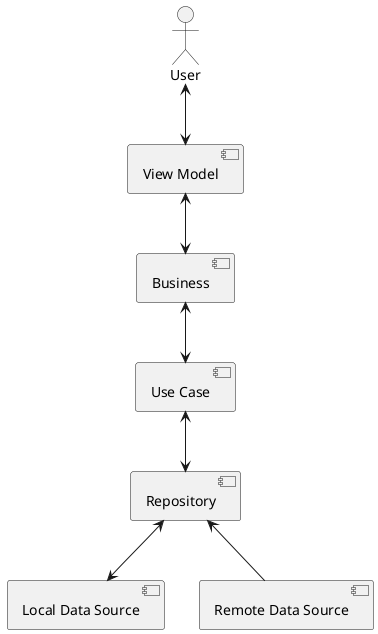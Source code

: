 @startuml

actor "User" as user

component "View Model" as viewModel
component "Business" as business
component "Use Case" as useCase
component "Repository" as repository
component "Local Data Source" as localDataSource
component "Remote Data Source" as remoteDataSource

user <--> viewModel
viewModel <--> business
business <--> useCase
useCase <--> repository
repository <--> localDataSource
repository <-- remoteDataSource

@enduml